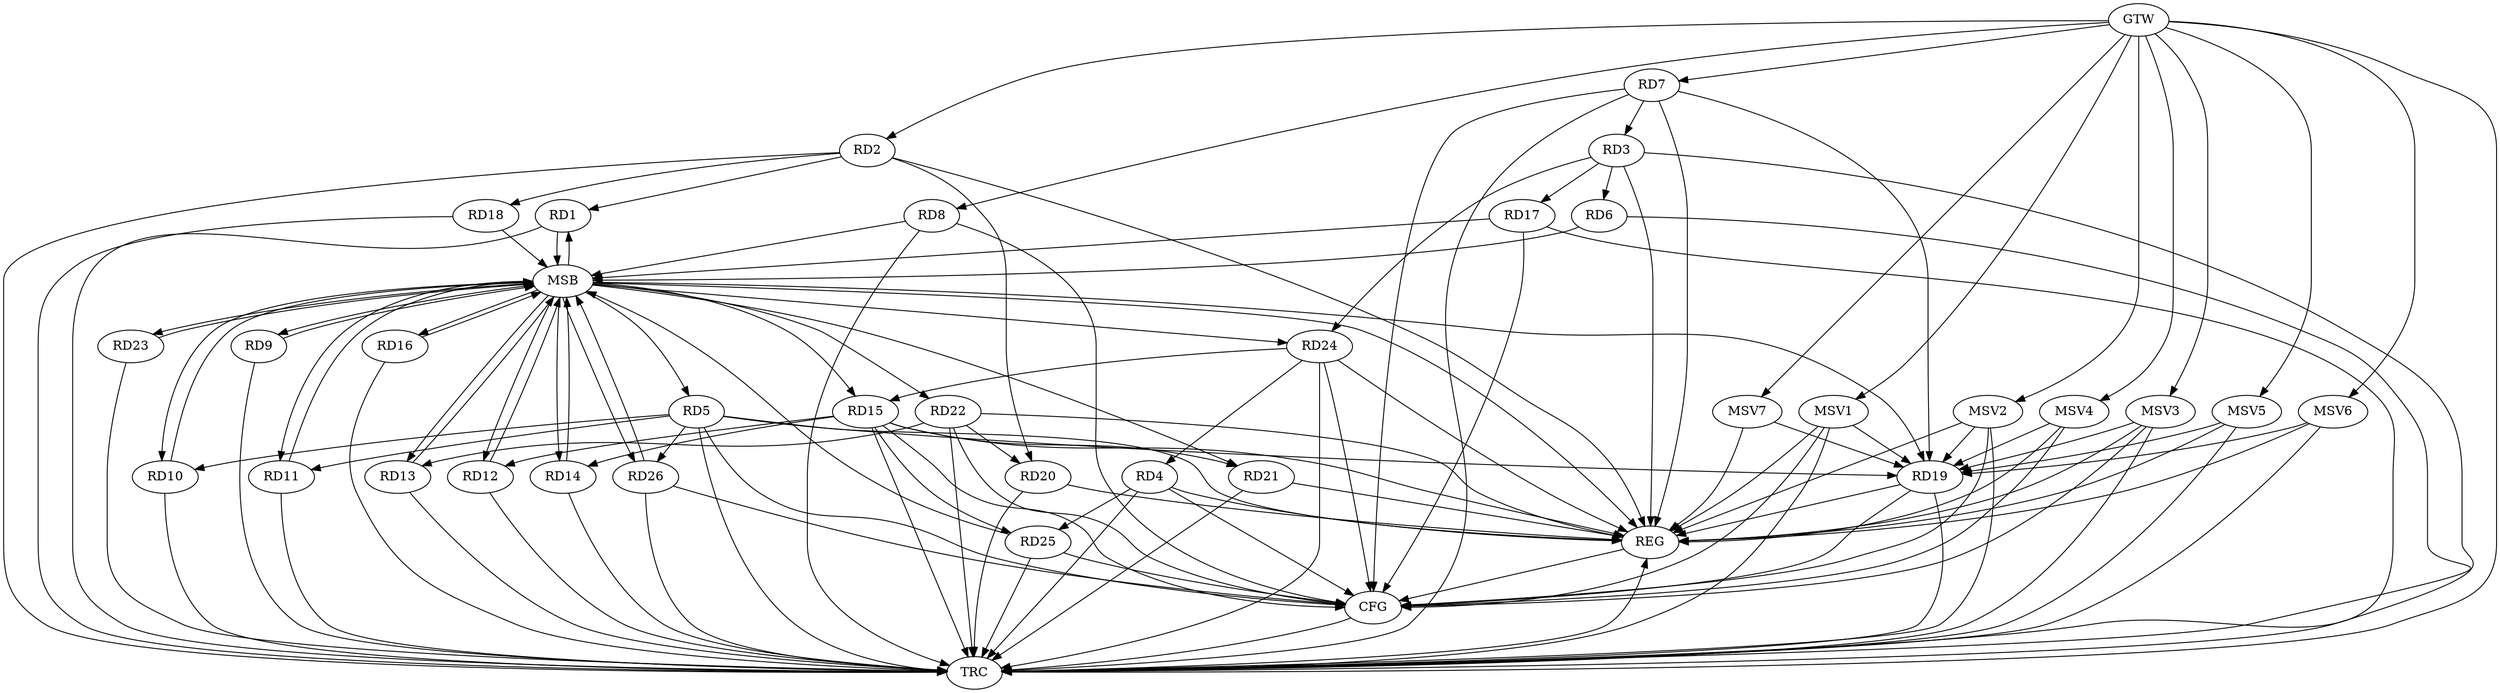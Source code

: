 strict digraph G {
  RD1 [ label="RD1" ];
  RD2 [ label="RD2" ];
  RD3 [ label="RD3" ];
  RD4 [ label="RD4" ];
  RD5 [ label="RD5" ];
  RD6 [ label="RD6" ];
  RD7 [ label="RD7" ];
  RD8 [ label="RD8" ];
  RD9 [ label="RD9" ];
  RD10 [ label="RD10" ];
  RD11 [ label="RD11" ];
  RD12 [ label="RD12" ];
  RD13 [ label="RD13" ];
  RD14 [ label="RD14" ];
  RD15 [ label="RD15" ];
  RD16 [ label="RD16" ];
  RD17 [ label="RD17" ];
  RD18 [ label="RD18" ];
  RD19 [ label="RD19" ];
  RD20 [ label="RD20" ];
  RD21 [ label="RD21" ];
  RD22 [ label="RD22" ];
  RD23 [ label="RD23" ];
  RD24 [ label="RD24" ];
  RD25 [ label="RD25" ];
  RD26 [ label="RD26" ];
  GTW [ label="GTW" ];
  REG [ label="REG" ];
  MSB [ label="MSB" ];
  CFG [ label="CFG" ];
  TRC [ label="TRC" ];
  MSV1 [ label="MSV1" ];
  MSV2 [ label="MSV2" ];
  MSV3 [ label="MSV3" ];
  MSV4 [ label="MSV4" ];
  MSV5 [ label="MSV5" ];
  MSV6 [ label="MSV6" ];
  MSV7 [ label="MSV7" ];
  RD2 -> RD1;
  RD2 -> RD18;
  RD2 -> RD20;
  RD3 -> RD6;
  RD7 -> RD3;
  RD3 -> RD17;
  RD3 -> RD24;
  RD24 -> RD4;
  RD4 -> RD25;
  RD5 -> RD10;
  RD5 -> RD11;
  RD5 -> RD19;
  RD5 -> RD26;
  RD7 -> RD19;
  RD15 -> RD12;
  RD22 -> RD13;
  RD15 -> RD14;
  RD15 -> RD21;
  RD24 -> RD15;
  RD15 -> RD25;
  RD22 -> RD20;
  GTW -> RD2;
  GTW -> RD7;
  GTW -> RD8;
  RD2 -> REG;
  RD3 -> REG;
  RD4 -> REG;
  RD5 -> REG;
  RD7 -> REG;
  RD15 -> REG;
  RD19 -> REG;
  RD20 -> REG;
  RD21 -> REG;
  RD22 -> REG;
  RD24 -> REG;
  RD1 -> MSB;
  MSB -> RD13;
  MSB -> RD26;
  MSB -> REG;
  RD6 -> MSB;
  MSB -> RD10;
  MSB -> RD21;
  MSB -> RD22;
  RD8 -> MSB;
  MSB -> RD23;
  RD9 -> MSB;
  MSB -> RD15;
  MSB -> RD24;
  RD10 -> MSB;
  MSB -> RD14;
  RD11 -> MSB;
  MSB -> RD19;
  RD12 -> MSB;
  RD13 -> MSB;
  MSB -> RD5;
  RD14 -> MSB;
  MSB -> RD16;
  RD16 -> MSB;
  MSB -> RD11;
  RD17 -> MSB;
  RD18 -> MSB;
  MSB -> RD12;
  RD23 -> MSB;
  MSB -> RD9;
  RD25 -> MSB;
  RD26 -> MSB;
  MSB -> RD1;
  RD24 -> CFG;
  RD17 -> CFG;
  RD22 -> CFG;
  RD19 -> CFG;
  RD5 -> CFG;
  RD7 -> CFG;
  RD15 -> CFG;
  RD8 -> CFG;
  RD25 -> CFG;
  RD4 -> CFG;
  RD26 -> CFG;
  REG -> CFG;
  RD1 -> TRC;
  RD2 -> TRC;
  RD3 -> TRC;
  RD4 -> TRC;
  RD5 -> TRC;
  RD6 -> TRC;
  RD7 -> TRC;
  RD8 -> TRC;
  RD9 -> TRC;
  RD10 -> TRC;
  RD11 -> TRC;
  RD12 -> TRC;
  RD13 -> TRC;
  RD14 -> TRC;
  RD15 -> TRC;
  RD16 -> TRC;
  RD17 -> TRC;
  RD18 -> TRC;
  RD19 -> TRC;
  RD20 -> TRC;
  RD21 -> TRC;
  RD22 -> TRC;
  RD23 -> TRC;
  RD24 -> TRC;
  RD25 -> TRC;
  RD26 -> TRC;
  GTW -> TRC;
  CFG -> TRC;
  TRC -> REG;
  MSV1 -> RD19;
  GTW -> MSV1;
  MSV1 -> REG;
  MSV1 -> TRC;
  MSV1 -> CFG;
  MSV2 -> RD19;
  MSV3 -> RD19;
  GTW -> MSV2;
  MSV2 -> REG;
  MSV2 -> TRC;
  MSV2 -> CFG;
  GTW -> MSV3;
  MSV3 -> REG;
  MSV3 -> TRC;
  MSV3 -> CFG;
  MSV4 -> RD19;
  GTW -> MSV4;
  MSV4 -> REG;
  MSV4 -> CFG;
  MSV5 -> RD19;
  GTW -> MSV5;
  MSV5 -> REG;
  MSV5 -> TRC;
  MSV6 -> RD19;
  MSV7 -> RD19;
  GTW -> MSV6;
  MSV6 -> REG;
  MSV6 -> TRC;
  GTW -> MSV7;
  MSV7 -> REG;
}
